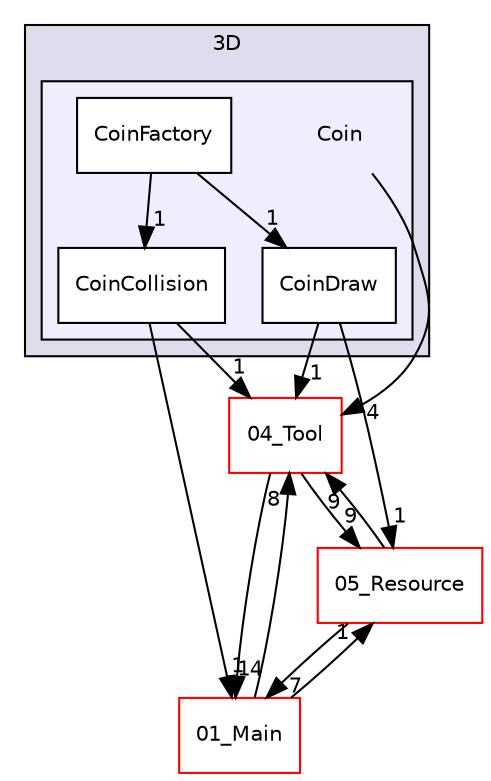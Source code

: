 digraph "C:/HAL/PG関係/03_作成プログラム/03_HAL授業/就職作品/Project/source/03_Object/3D/Coin" {
  compound=true
  node [ fontsize="10", fontname="Helvetica"];
  edge [ labelfontsize="10", labelfontname="Helvetica"];
  subgraph clusterdir_b5c784a4069e49dd96204fa1e19404fe {
    graph [ bgcolor="#ddddee", pencolor="black", label="3D" fontname="Helvetica", fontsize="10", URL="dir_b5c784a4069e49dd96204fa1e19404fe.html"]
  subgraph clusterdir_d7e0830c1cceaebb1934ac97244cce23 {
    graph [ bgcolor="#eeeeff", pencolor="black", label="" URL="dir_d7e0830c1cceaebb1934ac97244cce23.html"];
    dir_d7e0830c1cceaebb1934ac97244cce23 [shape=plaintext label="Coin"];
    dir_041b244fc7f2d932862910a33f301007 [shape=box label="CoinCollision" color="black" fillcolor="white" style="filled" URL="dir_041b244fc7f2d932862910a33f301007.html"];
    dir_b1ea65918acd7d2a245270b409c6eff8 [shape=box label="CoinDraw" color="black" fillcolor="white" style="filled" URL="dir_b1ea65918acd7d2a245270b409c6eff8.html"];
    dir_6a388ee5f79bb4c5ae11427fe46f3350 [shape=box label="CoinFactory" color="black" fillcolor="white" style="filled" URL="dir_6a388ee5f79bb4c5ae11427fe46f3350.html"];
  }
  }
  dir_6e58c436369e4a795ef16d3c489c4702 [shape=box label="05_Resource" fillcolor="white" style="filled" color="red" URL="dir_6e58c436369e4a795ef16d3c489c4702.html"];
  dir_b2ee2f4b37d8460d9f5246ffd8c74e11 [shape=box label="01_Main" fillcolor="white" style="filled" color="red" URL="dir_b2ee2f4b37d8460d9f5246ffd8c74e11.html"];
  dir_48bb4aacea20c6a8378e1408d864b090 [shape=box label="04_Tool" fillcolor="white" style="filled" color="red" URL="dir_48bb4aacea20c6a8378e1408d864b090.html"];
  dir_041b244fc7f2d932862910a33f301007->dir_b2ee2f4b37d8460d9f5246ffd8c74e11 [headlabel="1", labeldistance=1.5 headhref="dir_000052_000001.html"];
  dir_041b244fc7f2d932862910a33f301007->dir_48bb4aacea20c6a8378e1408d864b090 [headlabel="1", labeldistance=1.5 headhref="dir_000052_000080.html"];
  dir_6e58c436369e4a795ef16d3c489c4702->dir_b2ee2f4b37d8460d9f5246ffd8c74e11 [headlabel="7", labeldistance=1.5 headhref="dir_000158_000001.html"];
  dir_6e58c436369e4a795ef16d3c489c4702->dir_48bb4aacea20c6a8378e1408d864b090 [headlabel="9", labeldistance=1.5 headhref="dir_000158_000080.html"];
  dir_b2ee2f4b37d8460d9f5246ffd8c74e11->dir_6e58c436369e4a795ef16d3c489c4702 [headlabel="1", labeldistance=1.5 headhref="dir_000001_000158.html"];
  dir_b2ee2f4b37d8460d9f5246ffd8c74e11->dir_48bb4aacea20c6a8378e1408d864b090 [headlabel="8", labeldistance=1.5 headhref="dir_000001_000080.html"];
  dir_d7e0830c1cceaebb1934ac97244cce23->dir_48bb4aacea20c6a8378e1408d864b090 [headlabel="4", labeldistance=1.5 headhref="dir_000051_000080.html"];
  dir_6a388ee5f79bb4c5ae11427fe46f3350->dir_041b244fc7f2d932862910a33f301007 [headlabel="1", labeldistance=1.5 headhref="dir_000054_000052.html"];
  dir_6a388ee5f79bb4c5ae11427fe46f3350->dir_b1ea65918acd7d2a245270b409c6eff8 [headlabel="1", labeldistance=1.5 headhref="dir_000054_000053.html"];
  dir_48bb4aacea20c6a8378e1408d864b090->dir_6e58c436369e4a795ef16d3c489c4702 [headlabel="9", labeldistance=1.5 headhref="dir_000080_000158.html"];
  dir_48bb4aacea20c6a8378e1408d864b090->dir_b2ee2f4b37d8460d9f5246ffd8c74e11 [headlabel="14", labeldistance=1.5 headhref="dir_000080_000001.html"];
  dir_b1ea65918acd7d2a245270b409c6eff8->dir_6e58c436369e4a795ef16d3c489c4702 [headlabel="1", labeldistance=1.5 headhref="dir_000053_000158.html"];
  dir_b1ea65918acd7d2a245270b409c6eff8->dir_48bb4aacea20c6a8378e1408d864b090 [headlabel="1", labeldistance=1.5 headhref="dir_000053_000080.html"];
}
